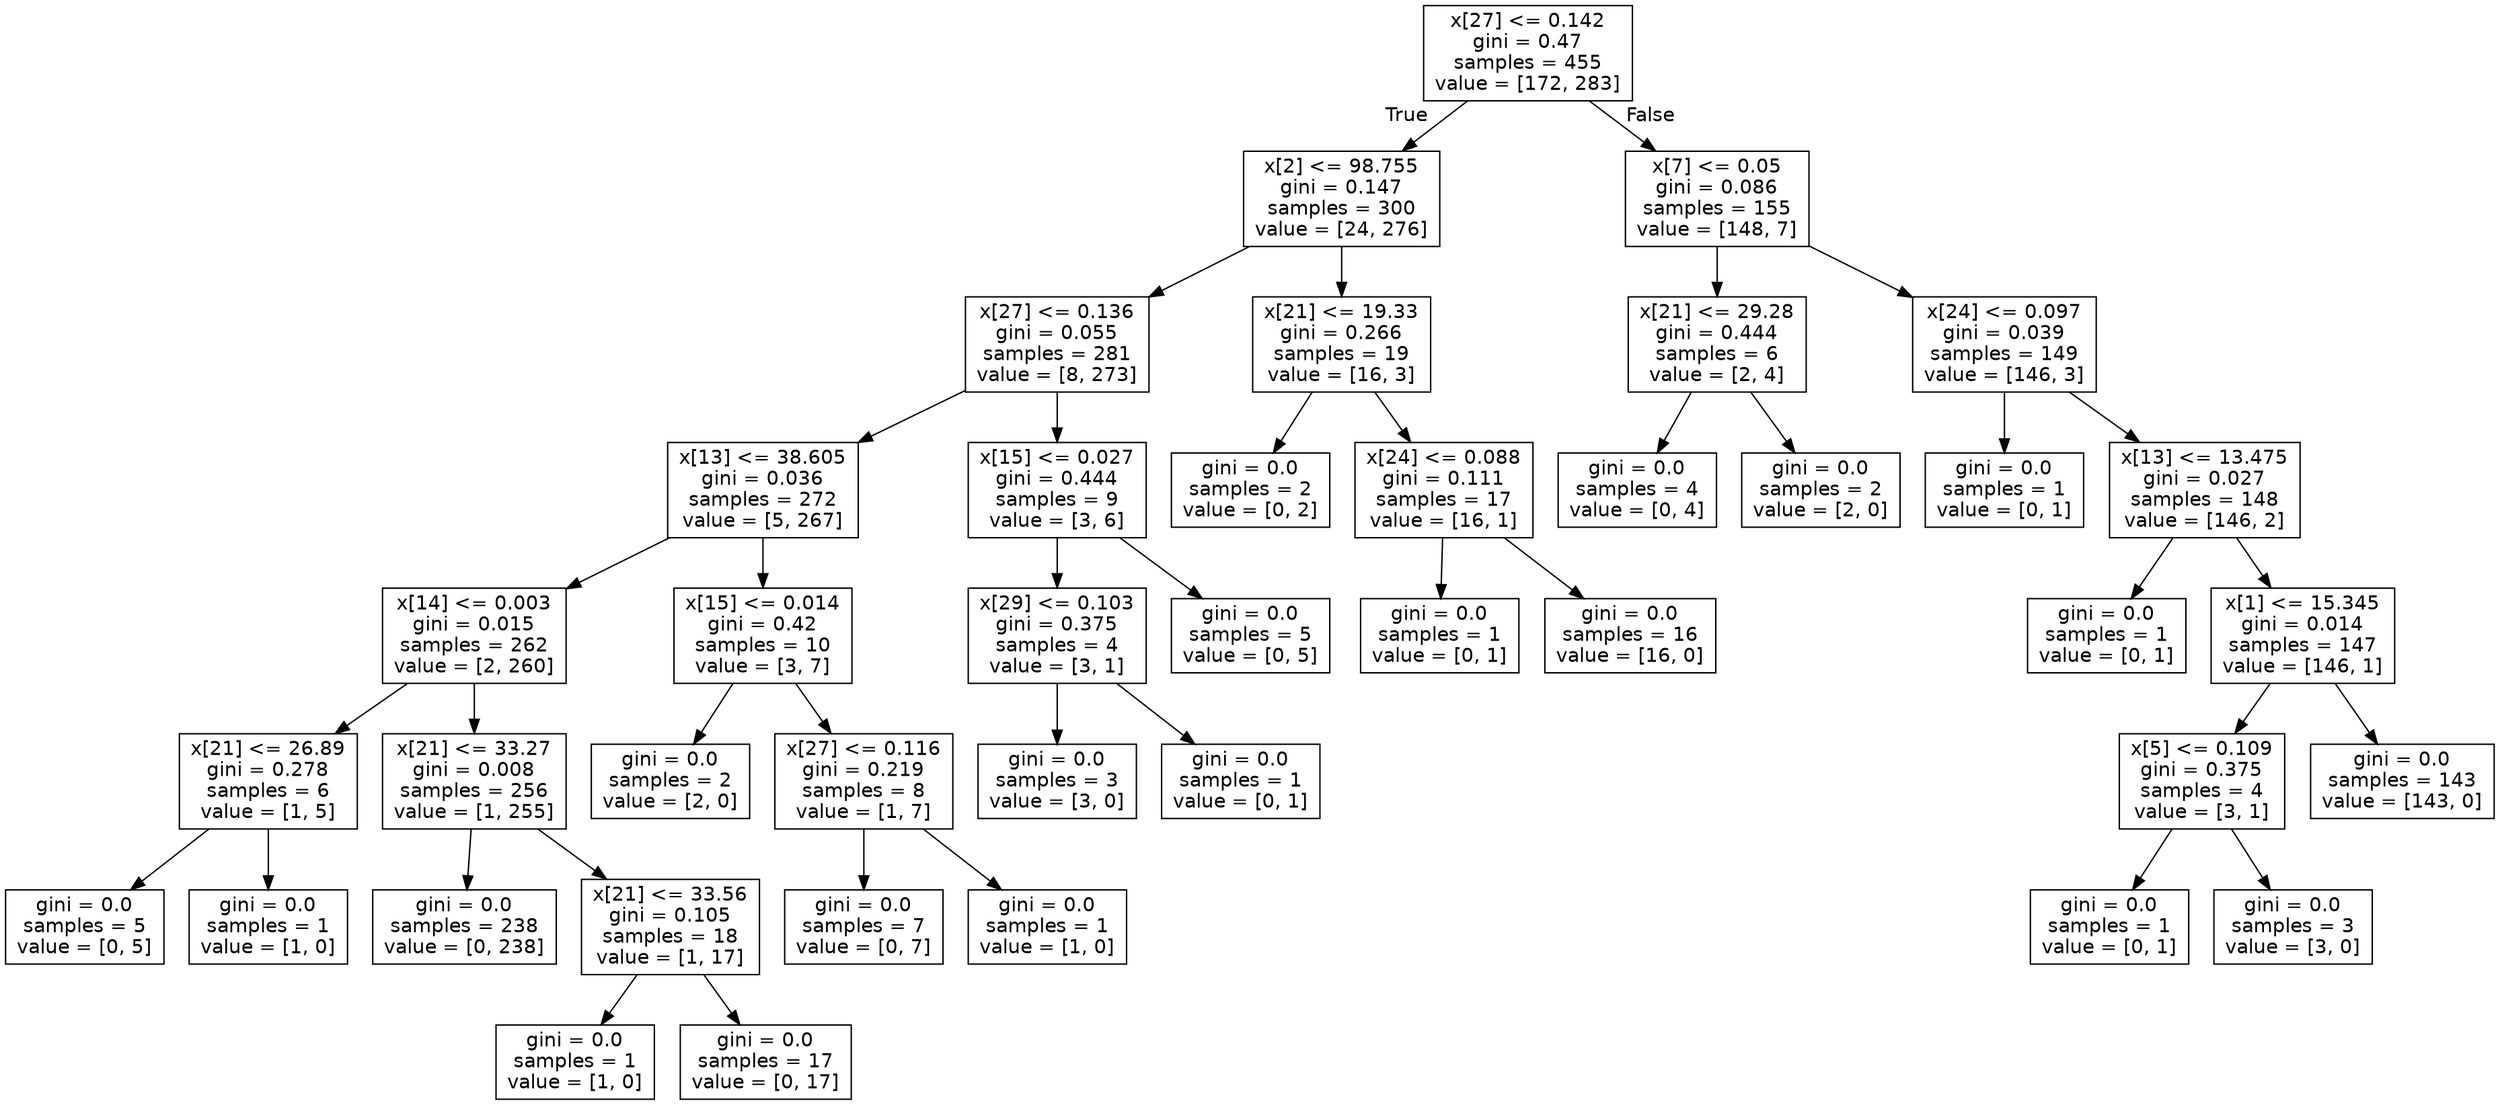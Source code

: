 digraph Tree {
node [shape=box, fontname="helvetica"] ;
edge [fontname="helvetica"] ;
0 [label="x[27] <= 0.142\ngini = 0.47\nsamples = 455\nvalue = [172, 283]"] ;
1 [label="x[2] <= 98.755\ngini = 0.147\nsamples = 300\nvalue = [24, 276]"] ;
0 -> 1 [labeldistance=2.5, labelangle=45, headlabel="True"] ;
2 [label="x[27] <= 0.136\ngini = 0.055\nsamples = 281\nvalue = [8, 273]"] ;
1 -> 2 ;
3 [label="x[13] <= 38.605\ngini = 0.036\nsamples = 272\nvalue = [5, 267]"] ;
2 -> 3 ;
4 [label="x[14] <= 0.003\ngini = 0.015\nsamples = 262\nvalue = [2, 260]"] ;
3 -> 4 ;
5 [label="x[21] <= 26.89\ngini = 0.278\nsamples = 6\nvalue = [1, 5]"] ;
4 -> 5 ;
6 [label="gini = 0.0\nsamples = 5\nvalue = [0, 5]"] ;
5 -> 6 ;
7 [label="gini = 0.0\nsamples = 1\nvalue = [1, 0]"] ;
5 -> 7 ;
8 [label="x[21] <= 33.27\ngini = 0.008\nsamples = 256\nvalue = [1, 255]"] ;
4 -> 8 ;
9 [label="gini = 0.0\nsamples = 238\nvalue = [0, 238]"] ;
8 -> 9 ;
10 [label="x[21] <= 33.56\ngini = 0.105\nsamples = 18\nvalue = [1, 17]"] ;
8 -> 10 ;
11 [label="gini = 0.0\nsamples = 1\nvalue = [1, 0]"] ;
10 -> 11 ;
12 [label="gini = 0.0\nsamples = 17\nvalue = [0, 17]"] ;
10 -> 12 ;
13 [label="x[15] <= 0.014\ngini = 0.42\nsamples = 10\nvalue = [3, 7]"] ;
3 -> 13 ;
14 [label="gini = 0.0\nsamples = 2\nvalue = [2, 0]"] ;
13 -> 14 ;
15 [label="x[27] <= 0.116\ngini = 0.219\nsamples = 8\nvalue = [1, 7]"] ;
13 -> 15 ;
16 [label="gini = 0.0\nsamples = 7\nvalue = [0, 7]"] ;
15 -> 16 ;
17 [label="gini = 0.0\nsamples = 1\nvalue = [1, 0]"] ;
15 -> 17 ;
18 [label="x[15] <= 0.027\ngini = 0.444\nsamples = 9\nvalue = [3, 6]"] ;
2 -> 18 ;
19 [label="x[29] <= 0.103\ngini = 0.375\nsamples = 4\nvalue = [3, 1]"] ;
18 -> 19 ;
20 [label="gini = 0.0\nsamples = 3\nvalue = [3, 0]"] ;
19 -> 20 ;
21 [label="gini = 0.0\nsamples = 1\nvalue = [0, 1]"] ;
19 -> 21 ;
22 [label="gini = 0.0\nsamples = 5\nvalue = [0, 5]"] ;
18 -> 22 ;
23 [label="x[21] <= 19.33\ngini = 0.266\nsamples = 19\nvalue = [16, 3]"] ;
1 -> 23 ;
24 [label="gini = 0.0\nsamples = 2\nvalue = [0, 2]"] ;
23 -> 24 ;
25 [label="x[24] <= 0.088\ngini = 0.111\nsamples = 17\nvalue = [16, 1]"] ;
23 -> 25 ;
26 [label="gini = 0.0\nsamples = 1\nvalue = [0, 1]"] ;
25 -> 26 ;
27 [label="gini = 0.0\nsamples = 16\nvalue = [16, 0]"] ;
25 -> 27 ;
28 [label="x[7] <= 0.05\ngini = 0.086\nsamples = 155\nvalue = [148, 7]"] ;
0 -> 28 [labeldistance=2.5, labelangle=-45, headlabel="False"] ;
29 [label="x[21] <= 29.28\ngini = 0.444\nsamples = 6\nvalue = [2, 4]"] ;
28 -> 29 ;
30 [label="gini = 0.0\nsamples = 4\nvalue = [0, 4]"] ;
29 -> 30 ;
31 [label="gini = 0.0\nsamples = 2\nvalue = [2, 0]"] ;
29 -> 31 ;
32 [label="x[24] <= 0.097\ngini = 0.039\nsamples = 149\nvalue = [146, 3]"] ;
28 -> 32 ;
33 [label="gini = 0.0\nsamples = 1\nvalue = [0, 1]"] ;
32 -> 33 ;
34 [label="x[13] <= 13.475\ngini = 0.027\nsamples = 148\nvalue = [146, 2]"] ;
32 -> 34 ;
35 [label="gini = 0.0\nsamples = 1\nvalue = [0, 1]"] ;
34 -> 35 ;
36 [label="x[1] <= 15.345\ngini = 0.014\nsamples = 147\nvalue = [146, 1]"] ;
34 -> 36 ;
37 [label="x[5] <= 0.109\ngini = 0.375\nsamples = 4\nvalue = [3, 1]"] ;
36 -> 37 ;
38 [label="gini = 0.0\nsamples = 1\nvalue = [0, 1]"] ;
37 -> 38 ;
39 [label="gini = 0.0\nsamples = 3\nvalue = [3, 0]"] ;
37 -> 39 ;
40 [label="gini = 0.0\nsamples = 143\nvalue = [143, 0]"] ;
36 -> 40 ;
}
